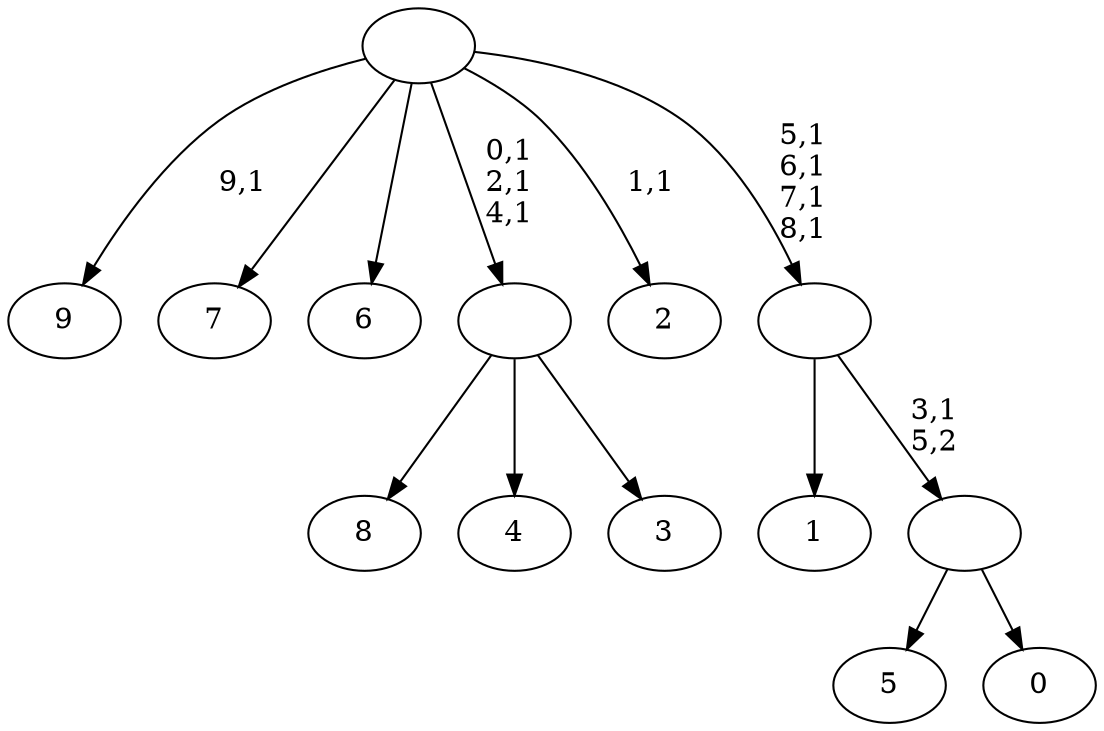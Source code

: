 digraph T {
	20 [label="9"]
	18 [label="8"]
	17 [label="7"]
	16 [label="6"]
	15 [label="5"]
	14 [label="4"]
	13 [label="3"]
	12 [label=""]
	9 [label="2"]
	7 [label="1"]
	6 [label="0"]
	5 [label=""]
	4 [label=""]
	0 [label=""]
	12 -> 18 [label=""]
	12 -> 14 [label=""]
	12 -> 13 [label=""]
	5 -> 15 [label=""]
	5 -> 6 [label=""]
	4 -> 7 [label=""]
	4 -> 5 [label="3,1\n5,2"]
	0 -> 4 [label="5,1\n6,1\n7,1\n8,1"]
	0 -> 9 [label="1,1"]
	0 -> 12 [label="0,1\n2,1\n4,1"]
	0 -> 20 [label="9,1"]
	0 -> 17 [label=""]
	0 -> 16 [label=""]
}
